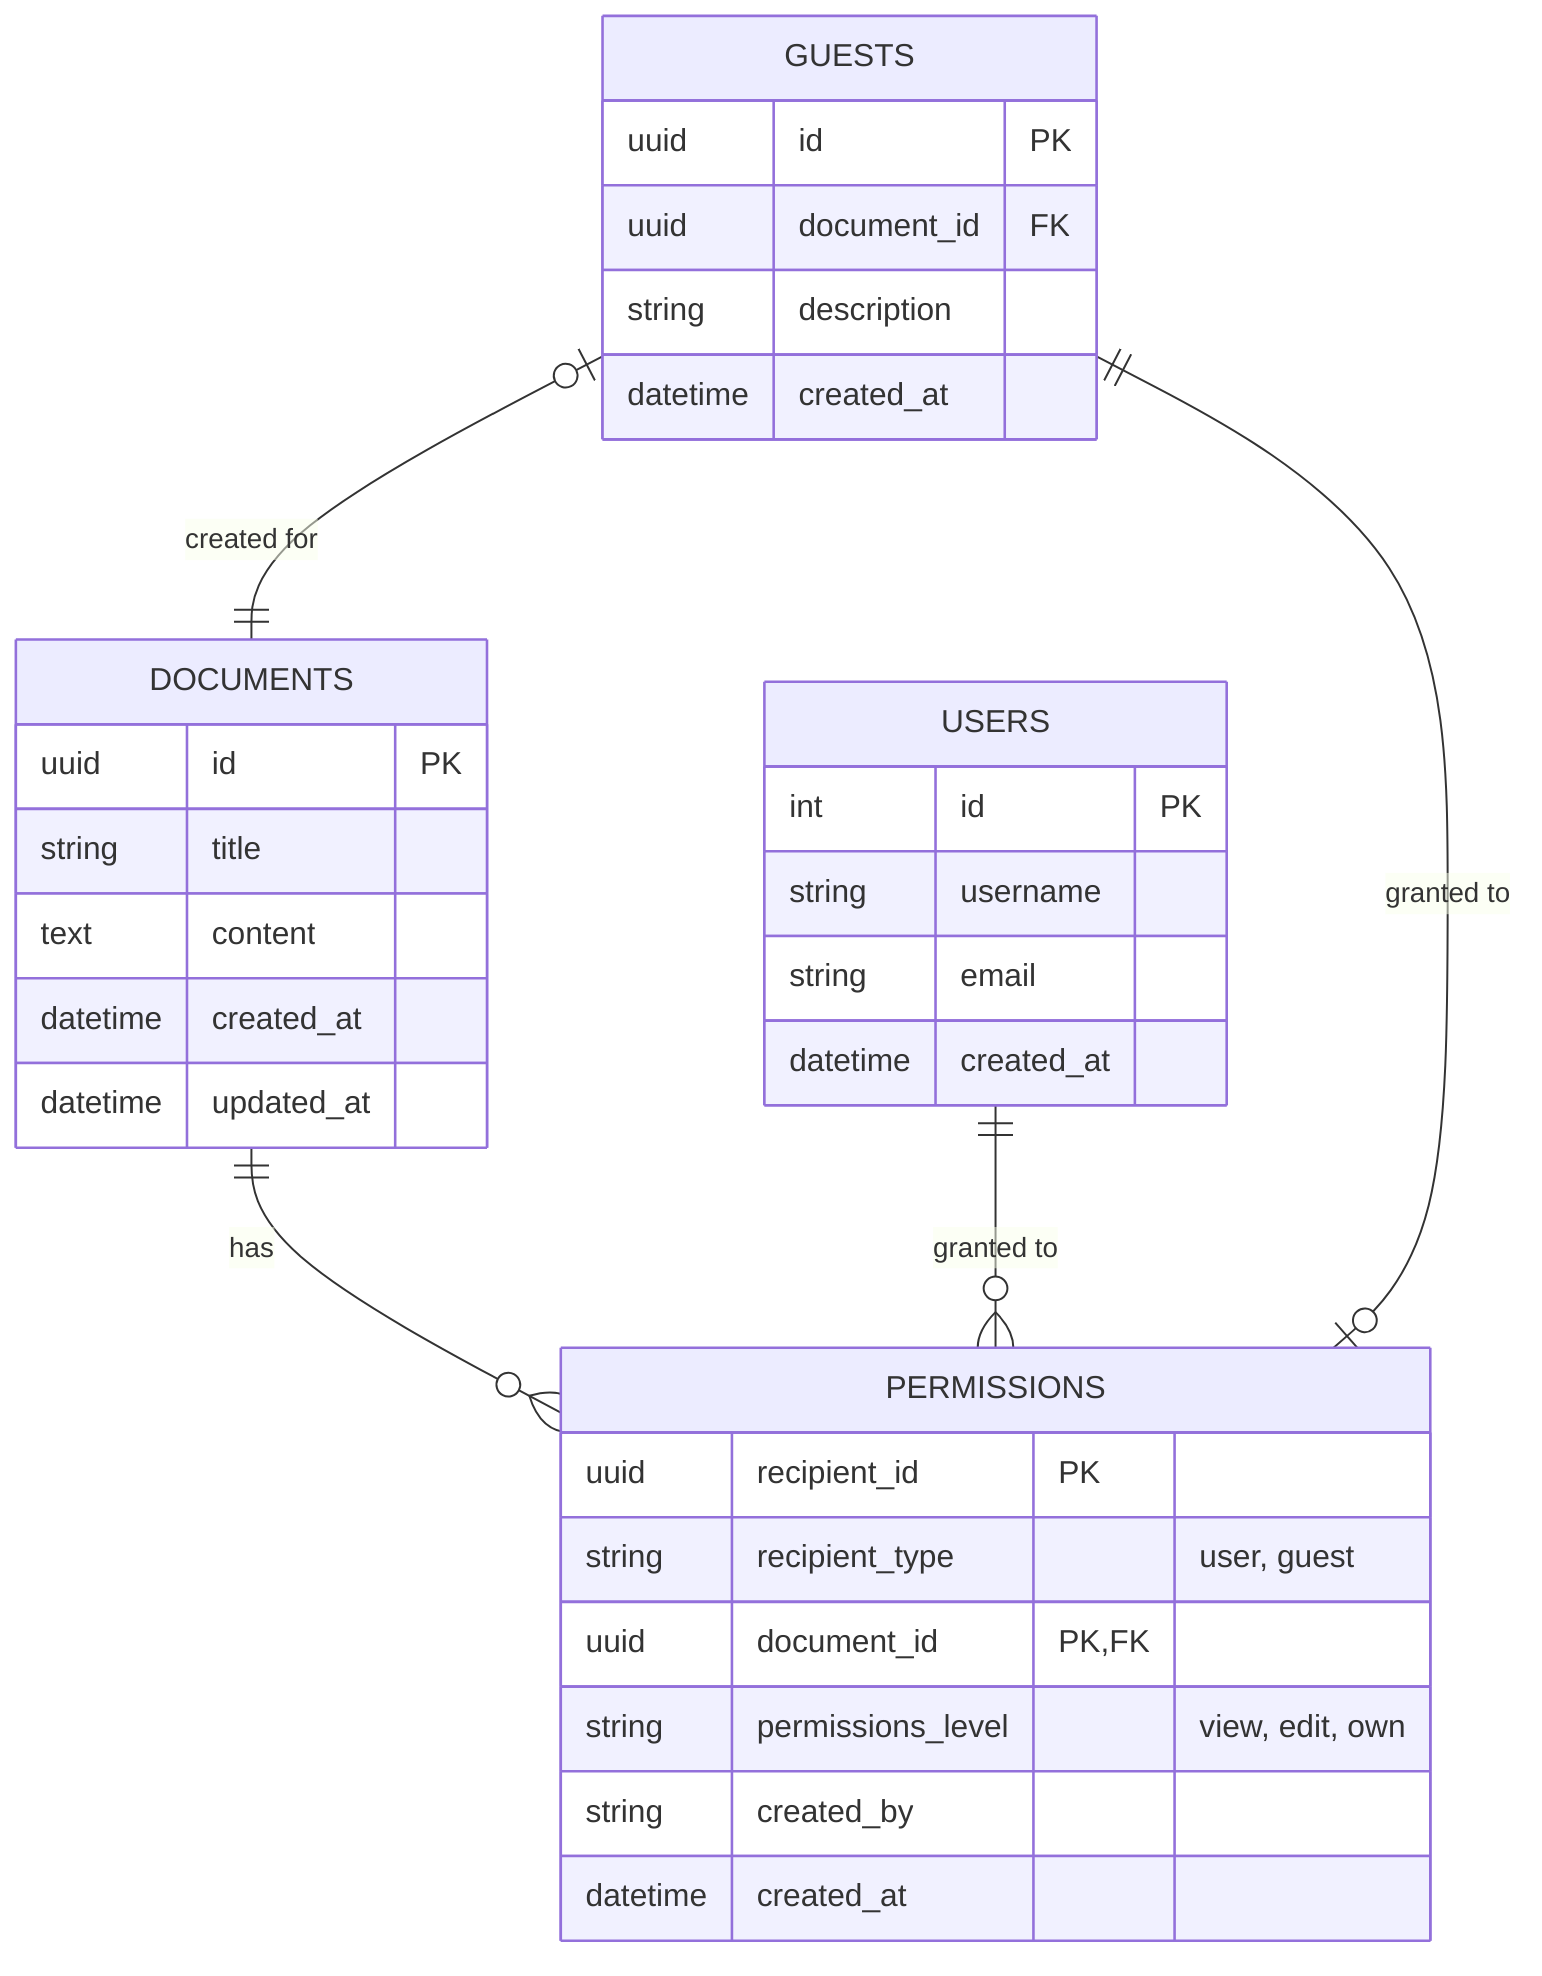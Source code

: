 erDiagram
    DOCUMENTS ||--o{ PERMISSIONS : "has"
    USERS ||--o{ PERMISSIONS : "granted to"
    GUESTS ||--o| PERMISSIONS : "granted to"
    GUESTS |o--|| DOCUMENTS : "created for"
    
    DOCUMENTS {
        uuid id PK
        string title
        text content
        datetime created_at
        datetime updated_at
    }
    
    USERS {
        int id PK
        string username
        string email
        datetime created_at
    }
    
    GUESTS {
        uuid id PK
        uuid document_id FK
        string description
        datetime created_at
    }
    
    PERMISSIONS {
        uuid recipient_id PK
        string recipient_type "user, guest"
        uuid document_id PK, FK
        string permissions_level "view, edit, own"
        string created_by
        datetime created_at
    }